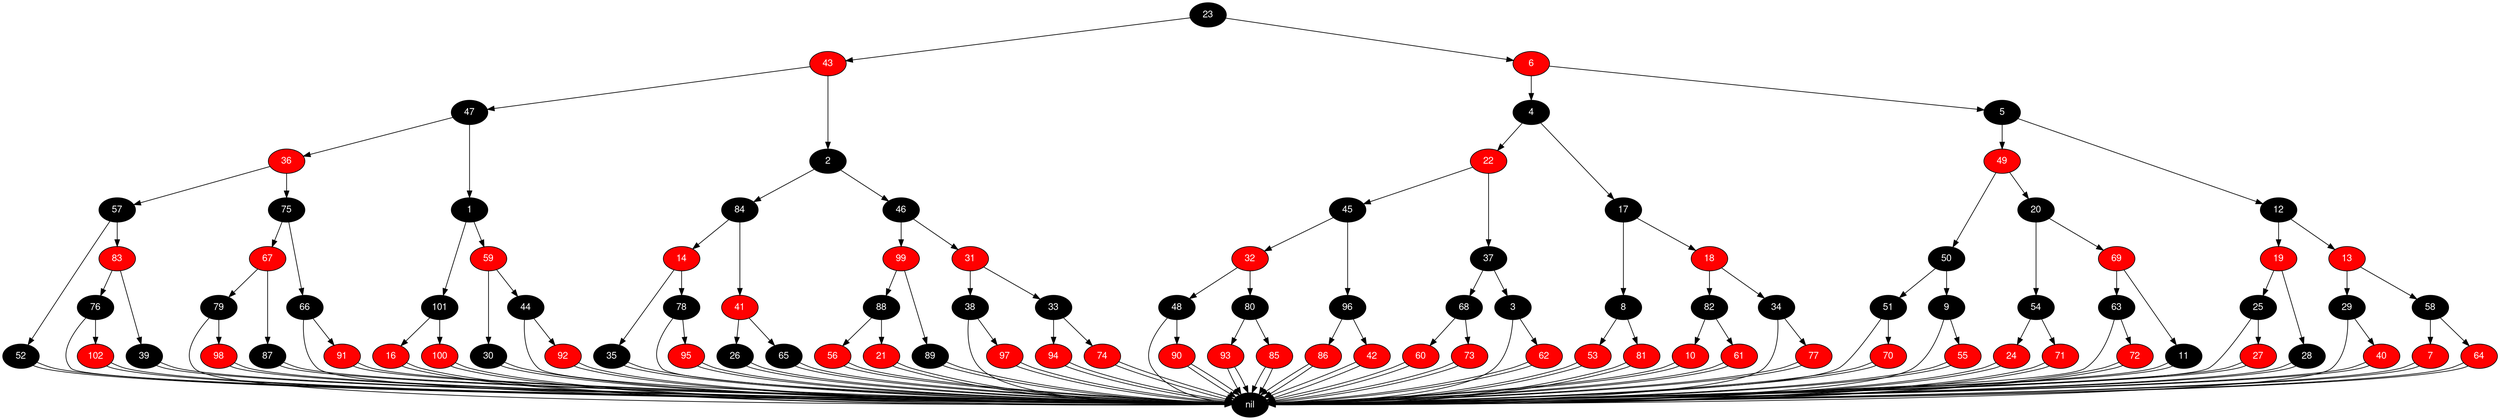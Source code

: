 digraph RB_Teste {
	node [fontname="Helvetica,Arial,sans-serif" style="filled"]
	edge [fontname="Helvetica,Arial,sans-serif" color="black"]

	{
		node [fillcolor=" black" fontcolor=" white"] nil 
		node [fillcolor=" black" fontcolor=" white"] 23 
		node [fillcolor=" red" fontcolor=" white"] 43 
		node [fillcolor=" black" fontcolor=" white"] 47 
		node [fillcolor=" red" fontcolor=" white"] 36 
		node [fillcolor=" black" fontcolor=" white"] 57 
		node [fillcolor=" black" fontcolor=" white"] 52 
		node [fillcolor=" red" fontcolor=" white"] 83 
		node [fillcolor=" black" fontcolor=" white"] 76 
		node [fillcolor=" red" fontcolor=" white"] 102 
		node [fillcolor=" black" fontcolor=" white"] 39 
		node [fillcolor=" black" fontcolor=" white"] 75 
		node [fillcolor=" red" fontcolor=" white"] 67 
		node [fillcolor=" black" fontcolor=" white"] 79 
		node [fillcolor=" red" fontcolor=" white"] 98 
		node [fillcolor=" black" fontcolor=" white"] 87 
		node [fillcolor=" black" fontcolor=" white"] 66 
		node [fillcolor=" red" fontcolor=" white"] 91 
		node [fillcolor=" black" fontcolor=" white"] 1 
		node [fillcolor=" black" fontcolor=" white"] 101 
		node [fillcolor=" red" fontcolor=" white"] 16 
		node [fillcolor=" red" fontcolor=" white"] 100 
		node [fillcolor=" red" fontcolor=" white"] 59 
		node [fillcolor=" black" fontcolor=" white"] 30 
		node [fillcolor=" black" fontcolor=" white"] 44 
		node [fillcolor=" red" fontcolor=" white"] 92 
		node [fillcolor=" black" fontcolor=" white"] 2 
		node [fillcolor=" black" fontcolor=" white"] 84 
		node [fillcolor=" red" fontcolor=" white"] 14 
		node [fillcolor=" black" fontcolor=" white"] 35 
		node [fillcolor=" black" fontcolor=" white"] 78 
		node [fillcolor=" red" fontcolor=" white"] 95 
		node [fillcolor=" red" fontcolor=" white"] 41 
		node [fillcolor=" black" fontcolor=" white"] 26 
		node [fillcolor=" black" fontcolor=" white"] 65 
		node [fillcolor=" black" fontcolor=" white"] 46 
		node [fillcolor=" red" fontcolor=" white"] 99 
		node [fillcolor=" black" fontcolor=" white"] 88 
		node [fillcolor=" red" fontcolor=" white"] 56 
		node [fillcolor=" red" fontcolor=" white"] 21 
		node [fillcolor=" black" fontcolor=" white"] 89 
		node [fillcolor=" red" fontcolor=" white"] 31 
		node [fillcolor=" black" fontcolor=" white"] 38 
		node [fillcolor=" red" fontcolor=" white"] 97 
		node [fillcolor=" black" fontcolor=" white"] 33 
		node [fillcolor=" red" fontcolor=" white"] 94 
		node [fillcolor=" red" fontcolor=" white"] 74 
		node [fillcolor=" red" fontcolor=" white"] 6 
		node [fillcolor=" black" fontcolor=" white"] 4 
		node [fillcolor=" red" fontcolor=" white"] 22 
		node [fillcolor=" black" fontcolor=" white"] 45 
		node [fillcolor=" red" fontcolor=" white"] 32 
		node [fillcolor=" black" fontcolor=" white"] 48 
		node [fillcolor=" red" fontcolor=" white"] 90 
		node [fillcolor=" black" fontcolor=" white"] 80 
		node [fillcolor=" red" fontcolor=" white"] 93 
		node [fillcolor=" red" fontcolor=" white"] 85 
		node [fillcolor=" black" fontcolor=" white"] 96 
		node [fillcolor=" red" fontcolor=" white"] 86 
		node [fillcolor=" red" fontcolor=" white"] 42 
		node [fillcolor=" black" fontcolor=" white"] 37 
		node [fillcolor=" black" fontcolor=" white"] 68 
		node [fillcolor=" red" fontcolor=" white"] 60 
		node [fillcolor=" red" fontcolor=" white"] 73 
		node [fillcolor=" black" fontcolor=" white"] 3 
		node [fillcolor=" red" fontcolor=" white"] 62 
		node [fillcolor=" black" fontcolor=" white"] 17 
		node [fillcolor=" black" fontcolor=" white"] 8 
		node [fillcolor=" red" fontcolor=" white"] 53 
		node [fillcolor=" red" fontcolor=" white"] 81 
		node [fillcolor=" red" fontcolor=" white"] 18 
		node [fillcolor=" black" fontcolor=" white"] 82 
		node [fillcolor=" red" fontcolor=" white"] 10 
		node [fillcolor=" red" fontcolor=" white"] 61 
		node [fillcolor=" black" fontcolor=" white"] 34 
		node [fillcolor=" red" fontcolor=" white"] 77 
		node [fillcolor=" black" fontcolor=" white"] 5 
		node [fillcolor=" red" fontcolor=" white"] 49 
		node [fillcolor=" black" fontcolor=" white"] 50 
		node [fillcolor=" black" fontcolor=" white"] 51 
		node [fillcolor=" red" fontcolor=" white"] 70 
		node [fillcolor=" black" fontcolor=" white"] 9 
		node [fillcolor=" red" fontcolor=" white"] 55 
		node [fillcolor=" black" fontcolor=" white"] 20 
		node [fillcolor=" black" fontcolor=" white"] 54 
		node [fillcolor=" red" fontcolor=" white"] 24 
		node [fillcolor=" red" fontcolor=" white"] 71 
		node [fillcolor=" red" fontcolor=" white"] 69 
		node [fillcolor=" black" fontcolor=" white"] 63 
		node [fillcolor=" red" fontcolor=" white"] 72 
		node [fillcolor=" black" fontcolor=" white"] 11 
		node [fillcolor=" black" fontcolor=" white"] 12 
		node [fillcolor=" red" fontcolor=" white"] 19 
		node [fillcolor=" black" fontcolor=" white"] 25 
		node [fillcolor=" red" fontcolor=" white"] 27 
		node [fillcolor=" black" fontcolor=" white"] 28 
		node [fillcolor=" red" fontcolor=" white"] 13 
		node [fillcolor=" black" fontcolor=" white"] 29 
		node [fillcolor=" red" fontcolor=" white"] 40 
		node [fillcolor=" black" fontcolor=" white"] 58 
		node [fillcolor=" red" fontcolor=" white"] 7 
		node [fillcolor=" red" fontcolor=" white"] 64 
	}

	23 -> 43 
	23 -> 6 
	43 -> 47 
	43 -> 2 
	47 -> 36 
	47 -> 1 
	36 -> 57 
	36 -> 75 
	57 -> 52 
	57 -> 83 
	52 -> nil 
	52 -> nil 
	83 -> 76 
	83 -> 39 
	76 -> 102 
	76 -> nil 
	102 -> nil 
	102 -> nil 
	39 -> nil 
	39 -> nil 
	75 -> 67 
	75 -> 66 
	67 -> 79 
	67 -> 87 
	79 -> 98 
	79 -> nil 
	98 -> nil 
	98 -> nil 
	87 -> nil 
	87 -> nil 
	66 -> 91 
	66 -> nil 
	91 -> nil 
	91 -> nil 
	1 -> 101 
	1 -> 59 
	101 -> 16 
	101 -> 100 
	16 -> nil 
	16 -> nil 
	100 -> nil 
	100 -> nil 
	59 -> 30 
	59 -> 44 
	30 -> nil 
	30 -> nil 
	44 -> 92 
	44 -> nil 
	92 -> nil 
	92 -> nil 
	2 -> 84 
	2 -> 46 
	84 -> 14 
	84 -> 41 
	14 -> 35 
	14 -> 78 
	35 -> nil 
	35 -> nil 
	78 -> 95 
	78 -> nil 
	95 -> nil 
	95 -> nil 
	41 -> 26 
	41 -> 65 
	26 -> nil 
	26 -> nil 
	65 -> nil 
	65 -> nil 
	46 -> 99 
	46 -> 31 
	99 -> 88 
	99 -> 89 
	88 -> 56 
	88 -> 21 
	56 -> nil 
	56 -> nil 
	21 -> nil 
	21 -> nil 
	89 -> nil 
	89 -> nil 
	31 -> 38 
	31 -> 33 
	38 -> 97 
	38 -> nil 
	97 -> nil 
	97 -> nil 
	33 -> 94 
	33 -> 74 
	94 -> nil 
	94 -> nil 
	74 -> nil 
	74 -> nil 
	6 -> 4 
	6 -> 5 
	4 -> 22 
	4 -> 17 
	22 -> 45 
	22 -> 37 
	45 -> 32 
	45 -> 96 
	32 -> 48 
	32 -> 80 
	48 -> 90 
	48 -> nil 
	90 -> nil 
	90 -> nil 
	80 -> 93 
	80 -> 85 
	93 -> nil 
	93 -> nil 
	85 -> nil 
	85 -> nil 
	96 -> 86 
	96 -> 42 
	86 -> nil 
	86 -> nil 
	42 -> nil 
	42 -> nil 
	37 -> 68 
	37 -> 3 
	68 -> 60 
	68 -> 73 
	60 -> nil 
	60 -> nil 
	73 -> nil 
	73 -> nil 
	3 -> 62 
	3 -> nil 
	62 -> nil 
	62 -> nil 
	17 -> 8 
	17 -> 18 
	8 -> 53 
	8 -> 81 
	53 -> nil 
	53 -> nil 
	81 -> nil 
	81 -> nil 
	18 -> 82 
	18 -> 34 
	82 -> 10 
	82 -> 61 
	10 -> nil 
	10 -> nil 
	61 -> nil 
	61 -> nil 
	34 -> 77 
	34 -> nil 
	77 -> nil 
	77 -> nil 
	5 -> 49 
	5 -> 12 
	49 -> 50 
	49 -> 20 
	50 -> 51 
	50 -> 9 
	51 -> 70 
	51 -> nil 
	70 -> nil 
	70 -> nil 
	9 -> 55 
	9 -> nil 
	55 -> nil 
	55 -> nil 
	20 -> 54 
	20 -> 69 
	54 -> 24 
	54 -> 71 
	24 -> nil 
	24 -> nil 
	71 -> nil 
	71 -> nil 
	69 -> 63 
	69 -> 11 
	63 -> 72 
	63 -> nil 
	72 -> nil 
	72 -> nil 
	11 -> nil 
	11 -> nil 
	12 -> 19 
	12 -> 13 
	19 -> 25 
	19 -> 28 
	25 -> 27 
	25 -> nil 
	27 -> nil 
	27 -> nil 
	28 -> nil 
	28 -> nil 
	13 -> 29 
	13 -> 58 
	29 -> 40 
	29 -> nil 
	40 -> nil 
	40 -> nil 
	58 -> 7 
	58 -> 64 
	7 -> nil 
	7 -> nil 
	64 -> nil 
	64 -> nil 
}
